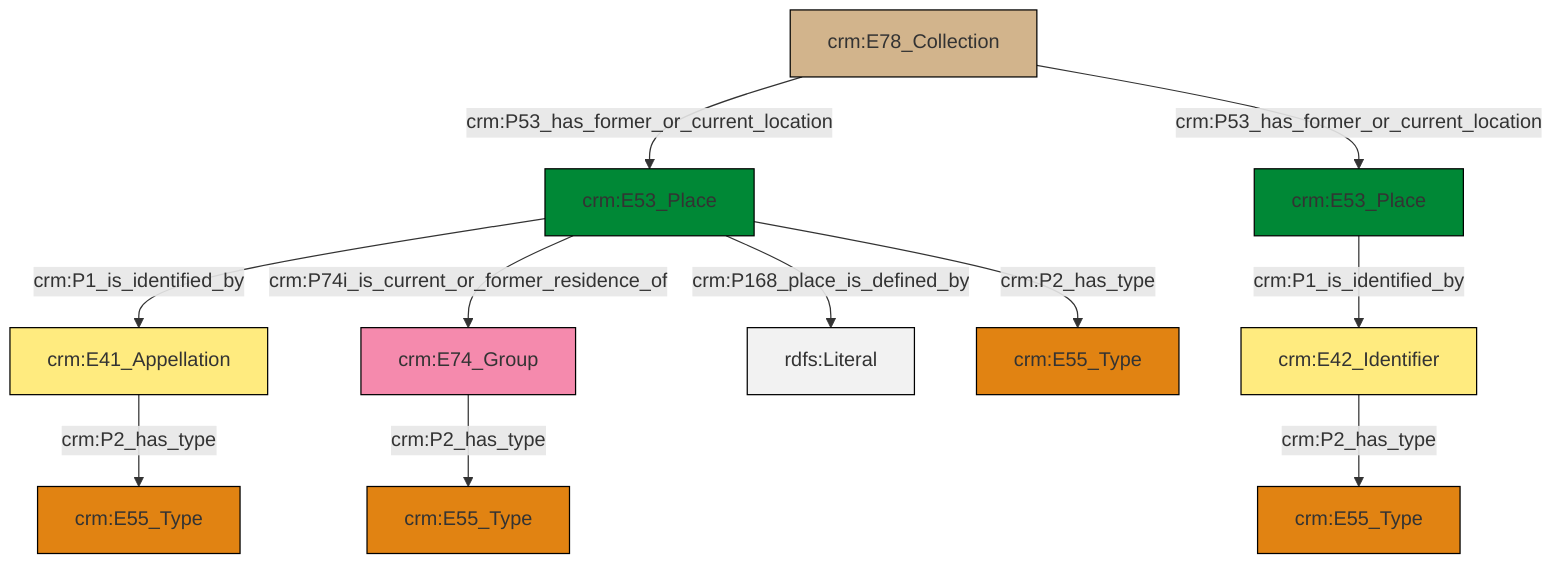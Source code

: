 graph TD
classDef Literal fill:#f2f2f2,stroke:#000000;
classDef CRM_Entity fill:#FFFFFF,stroke:#000000;
classDef Temporal_Entity fill:#00C9E6, stroke:#000000;
classDef Type fill:#E18312, stroke:#000000;
classDef Time-Span fill:#2C9C91, stroke:#000000;
classDef Appellation fill:#FFEB7F, stroke:#000000;
classDef Place fill:#008836, stroke:#000000;
classDef Persistent_Item fill:#B266B2, stroke:#000000;
classDef Conceptual_Object fill:#FFD700, stroke:#000000;
classDef Physical_Thing fill:#D2B48C, stroke:#000000;
classDef Actor fill:#f58aad, stroke:#000000;
classDef PC_Classes fill:#4ce600, stroke:#000000;
classDef Multi fill:#cccccc,stroke:#000000;

2["crm:E53_Place"]:::Place -->|crm:P1_is_identified_by| 4["crm:E42_Identifier"]:::Appellation
7["crm:E53_Place"]:::Place -->|crm:P1_is_identified_by| 5["crm:E41_Appellation"]:::Appellation
4["crm:E42_Identifier"]:::Appellation -->|crm:P2_has_type| 11["crm:E55_Type"]:::Type
7["crm:E53_Place"]:::Place -->|crm:P74i_is_current_or_former_residence_of| 0["crm:E74_Group"]:::Actor
0["crm:E74_Group"]:::Actor -->|crm:P2_has_type| 9["crm:E55_Type"]:::Type
16["crm:E78_Collection"]:::Physical_Thing -->|crm:P53_has_former_or_current_location| 7["crm:E53_Place"]:::Place
7["crm:E53_Place"]:::Place -->|crm:P168_place_is_defined_by| 20[rdfs:Literal]:::Literal
7["crm:E53_Place"]:::Place -->|crm:P2_has_type| 12["crm:E55_Type"]:::Type
5["crm:E41_Appellation"]:::Appellation -->|crm:P2_has_type| 14["crm:E55_Type"]:::Type
16["crm:E78_Collection"]:::Physical_Thing -->|crm:P53_has_former_or_current_location| 2["crm:E53_Place"]:::Place